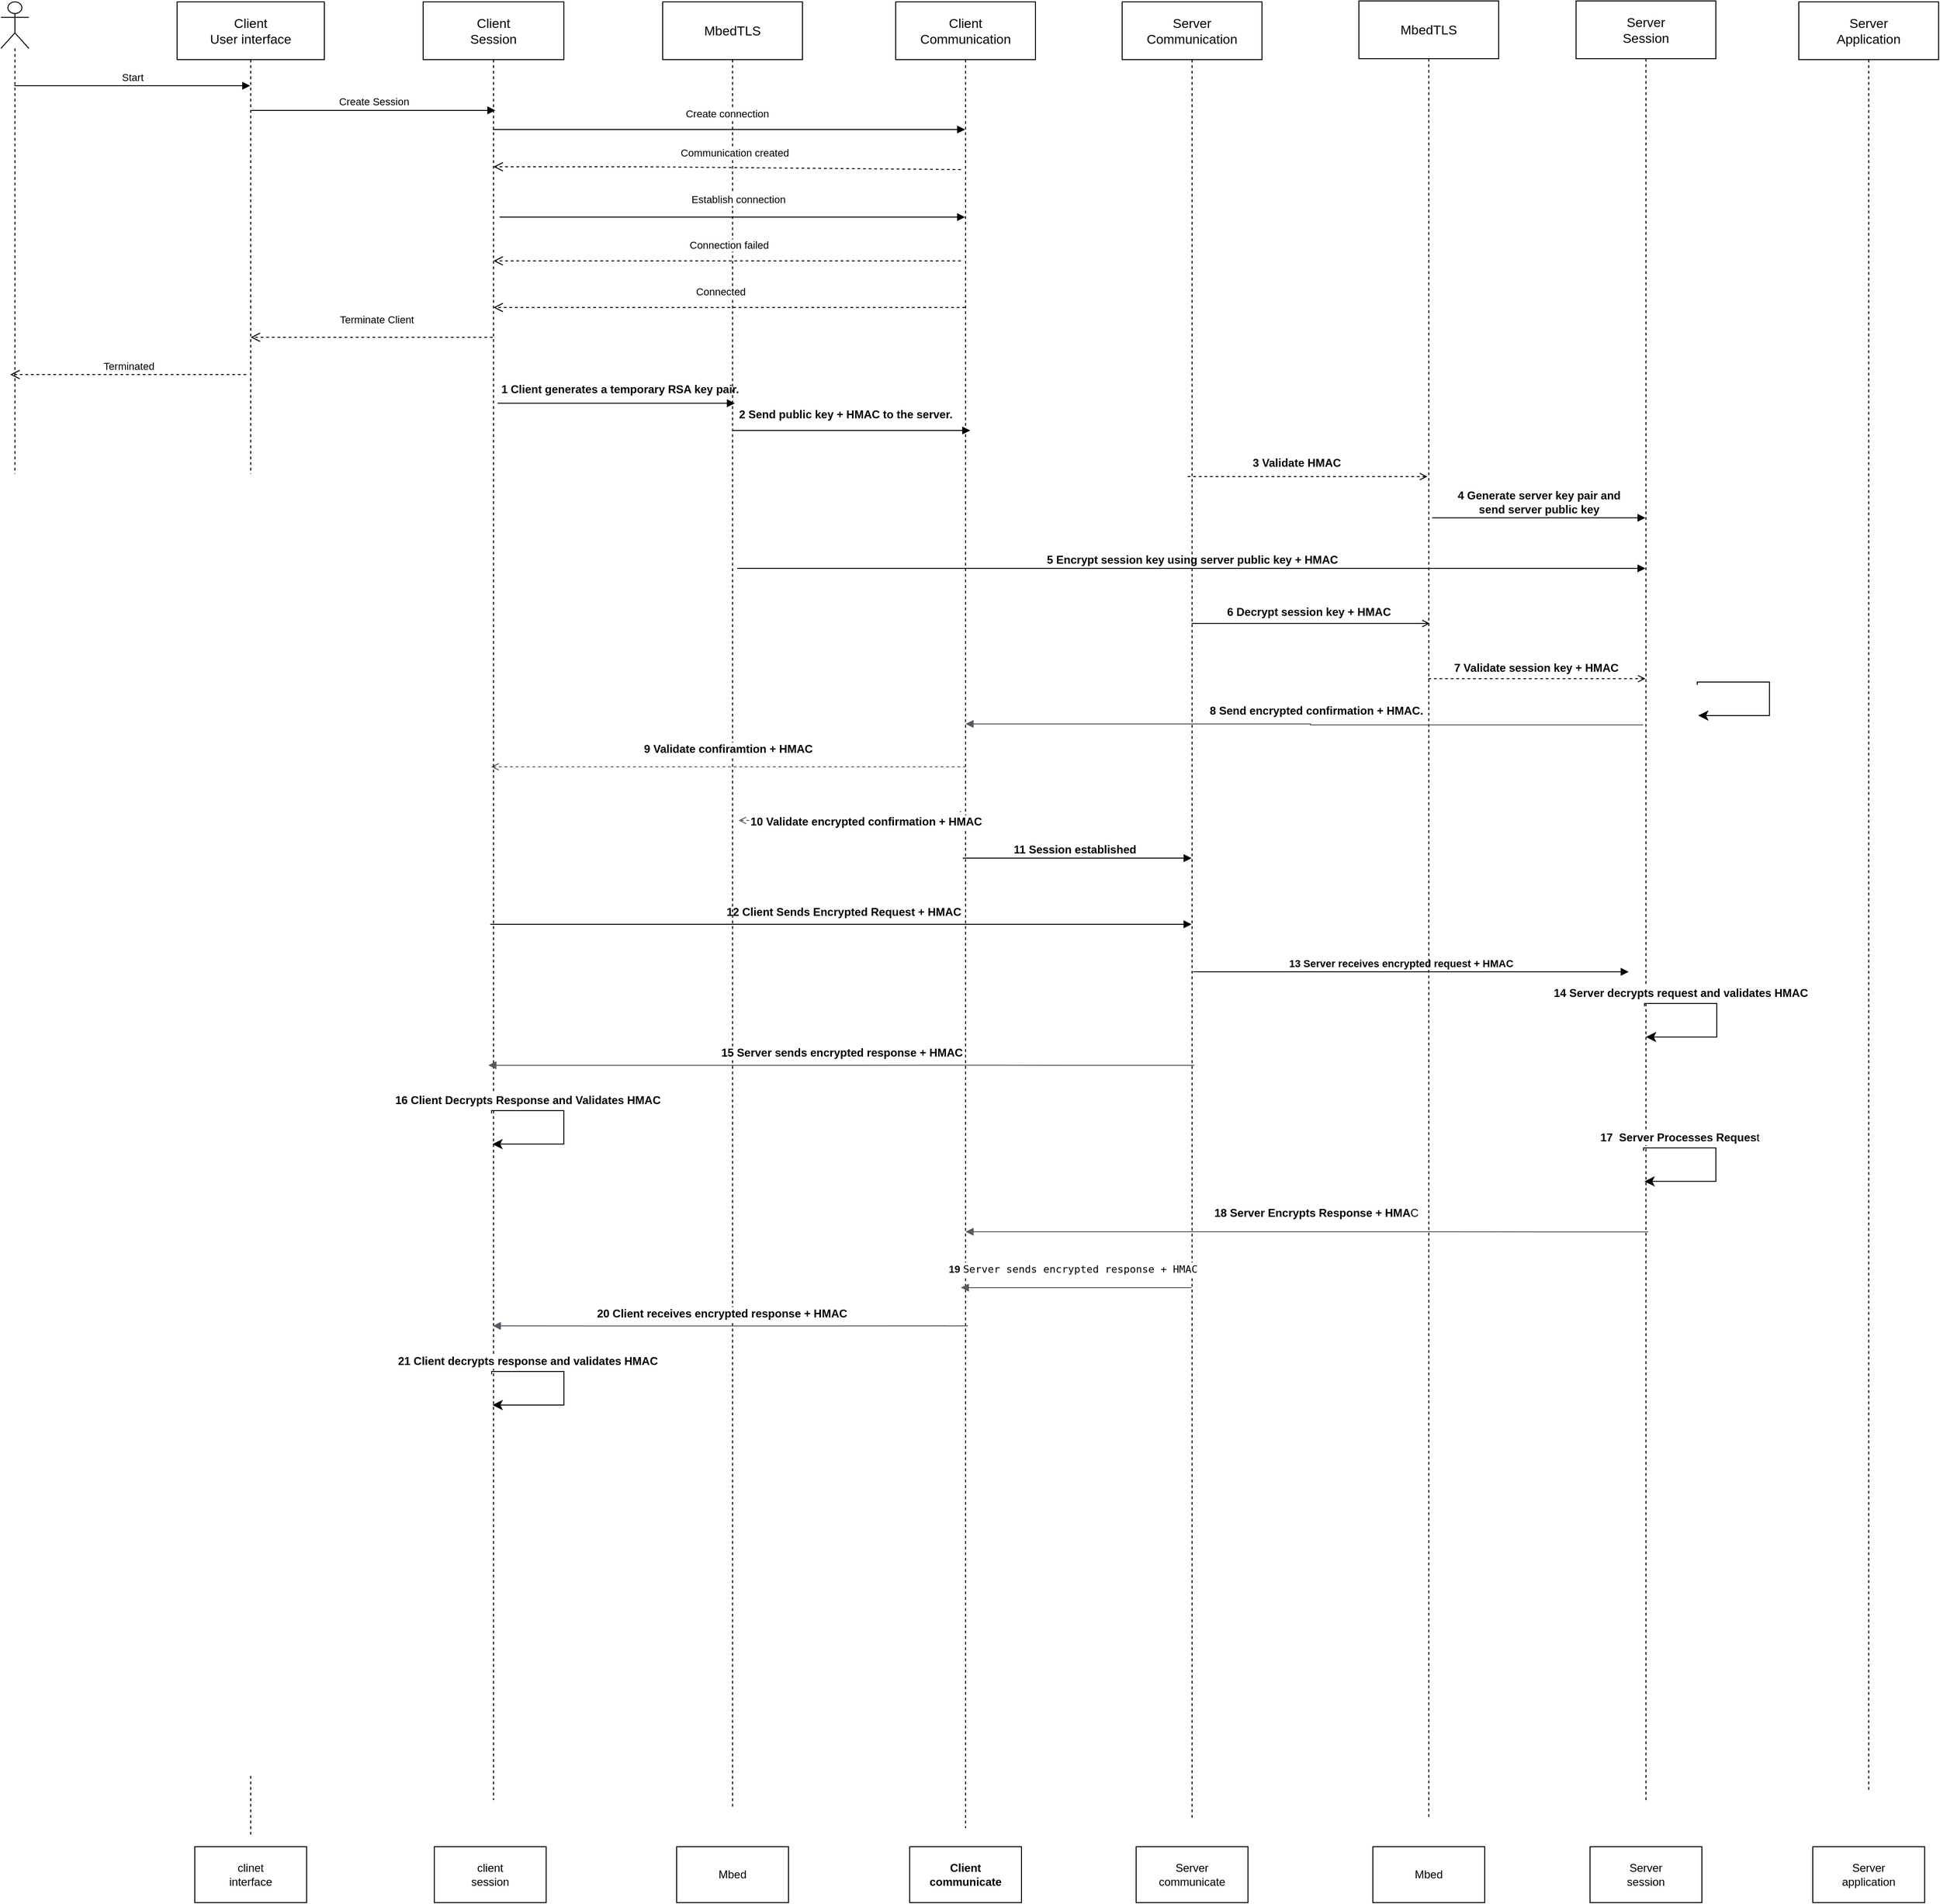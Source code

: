 <mxfile>
    <diagram id="hEeOqorTtUtQZ6ahrq-n" name="Page-1">
        <mxGraphModel dx="2404" dy="775" grid="1" gridSize="10" guides="1" tooltips="1" connect="1" arrows="1" fold="1" page="1" pageScale="1" pageWidth="850" pageHeight="1100" math="0" shadow="0">
            <root>
                <mxCell id="0"/>
                <mxCell id="1" parent="0"/>
                <mxCell id="34" value="&lt;span style=&quot;font-size: 14px;&quot;&gt;MbedTLS&lt;/span&gt;" style="shape=umlLifeline;perimeter=lifelinePerimeter;whiteSpace=wrap;html=1;container=1;collapsible=0;recursiveResize=0;outlineConnect=0;size=62;" parent="1" vertex="1">
                    <mxGeometry x="670" y="20" width="150" height="1940" as="geometry"/>
                </mxCell>
                <mxCell id="148" value="&lt;b&gt;9 Validate confiramtion + HMAC&lt;/b&gt;" style="edgeStyle=orthogonalEdgeStyle;html=1;endArrow=none;elbow=vertical;startArrow=open;startFill=0;strokeColor=#545B64;rounded=0;fontSize=12;dashed=1;" parent="34" target="35" edge="1">
                    <mxGeometry y="19" width="100" relative="1" as="geometry">
                        <mxPoint x="-184" y="821.004" as="sourcePoint"/>
                        <mxPoint x="273" y="821" as="targetPoint"/>
                        <mxPoint as="offset"/>
                        <Array as="points">
                            <mxPoint x="163" y="821"/>
                            <mxPoint x="163" y="821"/>
                        </Array>
                    </mxGeometry>
                </mxCell>
                <mxCell id="35" value="&lt;span style=&quot;font-size: 14px;&quot;&gt;Client&lt;br&gt;Communication&lt;br&gt;&lt;/span&gt;" style="shape=umlLifeline;perimeter=lifelinePerimeter;whiteSpace=wrap;html=1;container=1;collapsible=0;recursiveResize=0;outlineConnect=0;size=62;" parent="1" vertex="1">
                    <mxGeometry x="920" y="20" width="150" height="1960" as="geometry"/>
                </mxCell>
                <mxCell id="134" value="Establish connection" style="html=1;verticalAlign=bottom;endArrow=block;" parent="35" target="35" edge="1">
                    <mxGeometry x="0.025" y="10" width="80" relative="1" as="geometry">
                        <mxPoint x="-425" y="231" as="sourcePoint"/>
                        <mxPoint x="70" y="231" as="targetPoint"/>
                        <mxPoint as="offset"/>
                    </mxGeometry>
                </mxCell>
                <mxCell id="36" value="&lt;span style=&quot;font-size: 14px;&quot;&gt;Server&lt;br&gt;Communication&lt;br&gt;&lt;/span&gt;" style="shape=umlLifeline;perimeter=lifelinePerimeter;whiteSpace=wrap;html=1;container=1;collapsible=0;recursiveResize=0;outlineConnect=0;size=62;" parent="1" vertex="1">
                    <mxGeometry x="1163" y="20" width="150" height="1950" as="geometry"/>
                </mxCell>
                <mxCell id="166" value="13 Server receives encrypted request + HMAC" style="html=1;verticalAlign=bottom;labelBackgroundColor=none;endArrow=block;endFill=1;fontStyle=1;" parent="36" edge="1">
                    <mxGeometry x="-0.046" width="160" relative="1" as="geometry">
                        <mxPoint x="75.977" y="1041" as="sourcePoint"/>
                        <mxPoint x="543.5" y="1041" as="targetPoint"/>
                        <mxPoint as="offset"/>
                    </mxGeometry>
                </mxCell>
                <mxCell id="248" value="&lt;font style=&quot;font-size: 11px;&quot;&gt;&lt;b style=&quot;&quot;&gt;19&amp;nbsp;&lt;/b&gt;&lt;code style=&quot;&quot;&gt;Server sends encrypted response + HMAC&lt;/code&gt;&lt;/font&gt;" style="edgeStyle=orthogonalEdgeStyle;html=1;endArrow=none;elbow=vertical;startArrow=block;startFill=1;strokeColor=#545B64;rounded=0;fontSize=12;" parent="36" target="36" edge="1">
                    <mxGeometry x="-0.03" y="20" width="100" relative="1" as="geometry">
                        <mxPoint x="-172.996" y="1379.999" as="sourcePoint"/>
                        <mxPoint x="560.18" y="1380.049" as="targetPoint"/>
                        <mxPoint as="offset"/>
                        <Array as="points">
                            <mxPoint x="-23" y="1380"/>
                            <mxPoint x="-23" y="1380"/>
                        </Array>
                    </mxGeometry>
                </mxCell>
                <mxCell id="37" value="&lt;span style=&quot;font-size: 14px;&quot;&gt;MbedTLS&lt;br&gt;&lt;/span&gt;" style="shape=umlLifeline;perimeter=lifelinePerimeter;whiteSpace=wrap;html=1;container=1;collapsible=0;recursiveResize=0;outlineConnect=0;size=62;" parent="1" vertex="1">
                    <mxGeometry x="1417" y="19" width="150" height="1951" as="geometry"/>
                </mxCell>
                <mxCell id="247" value="&lt;b&gt;18&amp;nbsp;Server Encrypts Response + HMA&lt;/b&gt;C" style="edgeStyle=orthogonalEdgeStyle;html=1;endArrow=none;elbow=vertical;startArrow=block;startFill=1;strokeColor=#545B64;rounded=0;fontSize=12;" parent="37" source="35" edge="1">
                    <mxGeometry x="0.025" y="20" width="100" relative="1" as="geometry">
                        <mxPoint x="-407" y="1321" as="sourcePoint"/>
                        <mxPoint x="310.5" y="1321.109" as="targetPoint"/>
                        <mxPoint as="offset"/>
                        <Array as="points">
                            <mxPoint x="-197" y="1321"/>
                            <mxPoint x="-197" y="1321"/>
                        </Array>
                    </mxGeometry>
                </mxCell>
                <mxCell id="39" value="&lt;span style=&quot;font-size: 14px;&quot;&gt;Server&lt;br&gt;Application&lt;br&gt;&lt;/span&gt;" style="shape=umlLifeline;perimeter=lifelinePerimeter;whiteSpace=wrap;html=1;container=1;collapsible=0;recursiveResize=0;outlineConnect=0;size=62;" parent="1" vertex="1">
                    <mxGeometry x="1889" y="20" width="150" height="1920" as="geometry"/>
                </mxCell>
                <mxCell id="83" value="Communication created" style="html=1;verticalAlign=bottom;endArrow=open;dashed=1;endSize=8;" parent="1" target="33" edge="1">
                    <mxGeometry x="-0.028" y="-7" relative="1" as="geometry">
                        <mxPoint x="990" y="200" as="sourcePoint"/>
                        <mxPoint x="490.25" y="197" as="targetPoint"/>
                        <Array as="points">
                            <mxPoint x="650" y="197"/>
                        </Array>
                        <mxPoint as="offset"/>
                    </mxGeometry>
                </mxCell>
                <mxCell id="85" value="Connected" style="html=1;verticalAlign=bottom;endArrow=open;dashed=1;endSize=8;" parent="1" source="35" target="33" edge="1">
                    <mxGeometry x="0.037" y="-8" relative="1" as="geometry">
                        <mxPoint x="1207" y="348" as="sourcePoint"/>
                        <mxPoint x="486.75" y="348" as="targetPoint"/>
                        <Array as="points">
                            <mxPoint x="655.19" y="348"/>
                        </Array>
                        <mxPoint as="offset"/>
                    </mxGeometry>
                </mxCell>
                <mxCell id="96" value="" style="shape=umlLifeline;participant=umlActor;perimeter=lifelinePerimeter;whiteSpace=wrap;html=1;container=1;collapsible=0;recursiveResize=0;verticalAlign=top;spacingTop=36;outlineConnect=0;size=50;" parent="1" vertex="1">
                    <mxGeometry x="-40" y="20" width="30" height="1331" as="geometry"/>
                </mxCell>
                <mxCell id="101" value="&lt;font style=&quot;font-size: 12px;&quot;&gt;1 Client generates a temporary RSA key pair.&lt;/font&gt;" style="html=1;verticalAlign=bottom;labelBackgroundColor=none;endArrow=block;endFill=1;fontStyle=1;" parent="1" edge="1">
                    <mxGeometry x="0.029" y="6" width="160" relative="1" as="geometry">
                        <mxPoint x="492.824" y="450.789" as="sourcePoint"/>
                        <mxPoint x="747.5" y="450.789" as="targetPoint"/>
                        <mxPoint as="offset"/>
                    </mxGeometry>
                </mxCell>
                <mxCell id="128" value="" style="html=1;verticalAlign=bottom;labelBackgroundColor=none;endArrow=block;endFill=1;" parent="1" source="34" edge="1">
                    <mxGeometry width="160" relative="1" as="geometry">
                        <mxPoint x="810" y="479" as="sourcePoint"/>
                        <mxPoint x="1000" y="480" as="targetPoint"/>
                        <Array as="points"/>
                    </mxGeometry>
                </mxCell>
                <mxCell id="132" value="&lt;font style=&quot;font-size: 12px;&quot;&gt;&lt;b&gt;2 Send&amp;nbsp;public key + HMAC to the server.&lt;/b&gt;&lt;/font&gt;" style="text;whiteSpace=wrap;html=1;" parent="1" vertex="1">
                    <mxGeometry x="750" y="449" width="270" height="40" as="geometry"/>
                </mxCell>
                <mxCell id="81" value="Create connection" style="html=1;verticalAlign=bottom;endArrow=block;" parent="1" edge="1">
                    <mxGeometry x="-0.007" y="8" width="80" relative="1" as="geometry">
                        <mxPoint x="487.824" y="157" as="sourcePoint"/>
                        <mxPoint x="994.5" y="157" as="targetPoint"/>
                        <mxPoint as="offset"/>
                    </mxGeometry>
                </mxCell>
                <mxCell id="136" value="&lt;span style=&quot;font-size: 14px;&quot;&gt;Server&lt;br&gt;Session&lt;br&gt;&lt;/span&gt;" style="shape=umlLifeline;perimeter=lifelinePerimeter;whiteSpace=wrap;html=1;container=1;collapsible=0;recursiveResize=0;outlineConnect=0;size=62;" parent="1" vertex="1">
                    <mxGeometry x="1650" y="19" width="150" height="1931" as="geometry"/>
                </mxCell>
                <mxCell id="147" value="&lt;b&gt;8 Send encrypted confirmation + HMAC.&lt;/b&gt;" style="edgeStyle=orthogonalEdgeStyle;html=1;endArrow=none;elbow=vertical;startArrow=block;startFill=1;strokeColor=#545B64;rounded=0;fontSize=12;" parent="136" source="35" edge="1">
                    <mxGeometry x="0.039" y="15" width="100" relative="1" as="geometry">
                        <mxPoint x="-642" y="775.5" as="sourcePoint"/>
                        <mxPoint x="72" y="777" as="targetPoint"/>
                        <mxPoint x="-1" as="offset"/>
                        <Array as="points">
                            <mxPoint x="-285" y="776"/>
                        </Array>
                    </mxGeometry>
                </mxCell>
                <mxCell id="176" value="&lt;b&gt;14 Server decrypts request and validates HMAC&lt;/b&gt;" style="edgeStyle=segmentEdgeStyle;endArrow=classic;html=1;curved=0;rounded=0;endSize=8;startSize=8;fontSize=12;exitX=0.523;exitY=0.848;exitDx=0;exitDy=0;exitPerimeter=0;" parent="136" target="136" edge="1">
                    <mxGeometry x="-0.569" y="11" width="50" height="50" relative="1" as="geometry">
                        <mxPoint x="73.45" y="1079.036" as="sourcePoint"/>
                        <mxPoint x="71" y="1124.92" as="targetPoint"/>
                        <Array as="points">
                            <mxPoint x="74" y="1076"/>
                            <mxPoint x="151" y="1076"/>
                            <mxPoint x="151" y="1112"/>
                        </Array>
                        <mxPoint as="offset"/>
                    </mxGeometry>
                </mxCell>
                <mxCell id="242" value="&lt;b&gt;17&amp;nbsp; Server Processes Reques&lt;/b&gt;t" style="edgeStyle=segmentEdgeStyle;endArrow=classic;html=1;curved=0;rounded=0;endSize=8;startSize=8;fontSize=12;exitX=0.523;exitY=0.848;exitDx=0;exitDy=0;exitPerimeter=0;" parent="136" edge="1">
                    <mxGeometry x="-0.569" y="11" width="50" height="50" relative="1" as="geometry">
                        <mxPoint x="72.51" y="1233.976" as="sourcePoint"/>
                        <mxPoint x="73.384" y="1266.94" as="targetPoint"/>
                        <Array as="points">
                            <mxPoint x="73.06" y="1230.94"/>
                            <mxPoint x="150.06" y="1230.94"/>
                            <mxPoint x="150.06" y="1266.94"/>
                        </Array>
                        <mxPoint as="offset"/>
                    </mxGeometry>
                </mxCell>
                <mxCell id="138" value="&lt;b&gt;3 Validate HMAC&lt;/b&gt;" style="html=1;verticalAlign=bottom;labelBackgroundColor=none;endArrow=open;endFill=0;fontSize=12;dashed=1;" parent="1" edge="1">
                    <mxGeometry x="-0.092" y="7" width="160" relative="1" as="geometry">
                        <mxPoint x="1233.25" y="529.5" as="sourcePoint"/>
                        <mxPoint x="1490.5" y="529.5" as="targetPoint"/>
                        <mxPoint y="1" as="offset"/>
                    </mxGeometry>
                </mxCell>
                <mxCell id="141" value="&lt;b&gt;4 Generate server key pair and &lt;br&gt;send server public key&lt;/b&gt;" style="html=1;verticalAlign=bottom;labelBackgroundColor=none;endArrow=block;endFill=1;fontSize=12;exitX=0.524;exitY=0.632;exitDx=0;exitDy=0;exitPerimeter=0;" parent="1" target="136" edge="1">
                    <mxGeometry x="-0.004" width="160" relative="1" as="geometry">
                        <mxPoint x="1495.6" y="573.752" as="sourcePoint"/>
                        <mxPoint x="1706.5" y="573.752" as="targetPoint"/>
                        <mxPoint as="offset"/>
                    </mxGeometry>
                </mxCell>
                <mxCell id="142" value="&lt;b&gt;5 Encrypt session key using server public key + HMAC&lt;/b&gt;" style="html=1;verticalAlign=bottom;labelBackgroundColor=none;endArrow=block;endFill=1;fontSize=12;" parent="1" target="136" edge="1">
                    <mxGeometry width="160" relative="1" as="geometry">
                        <mxPoint x="750" y="628" as="sourcePoint"/>
                        <mxPoint x="1706.5" y="628" as="targetPoint"/>
                    </mxGeometry>
                </mxCell>
                <mxCell id="143" value="&lt;b&gt;&lt;font style=&quot;font-size: 12px;&quot;&gt;6 Decrypt session key + HMAC&lt;/font&gt;&lt;/b&gt;" style="html=1;verticalAlign=bottom;labelBackgroundColor=none;endArrow=open;endFill=0;entryX=0.507;entryY=0.796;entryDx=0;entryDy=0;entryPerimeter=0;" parent="1" edge="1">
                    <mxGeometry x="-0.022" y="3" width="160" relative="1" as="geometry">
                        <mxPoint x="1237.5" y="687.156" as="sourcePoint"/>
                        <mxPoint x="1493.05" y="687.156" as="targetPoint"/>
                        <mxPoint as="offset"/>
                    </mxGeometry>
                </mxCell>
                <mxCell id="144" value="&lt;font style=&quot;font-size: 12px;&quot;&gt;&lt;b&gt;7 Validate session key + HMAC&lt;/b&gt;&lt;/font&gt;" style="html=1;verticalAlign=bottom;labelBackgroundColor=none;endArrow=open;endFill=0;dashed=1;" parent="1" target="136" edge="1">
                    <mxGeometry x="-0.011" y="2" width="160" relative="1" as="geometry">
                        <mxPoint x="1491.5" y="746.42" as="sourcePoint"/>
                        <mxPoint x="1706.5" y="746.42" as="targetPoint"/>
                        <mxPoint as="offset"/>
                    </mxGeometry>
                </mxCell>
                <mxCell id="84" value="Connection failed" style="html=1;verticalAlign=bottom;endArrow=open;dashed=1;endSize=8;" parent="1" target="33" edge="1">
                    <mxGeometry x="-0.004" y="-8" relative="1" as="geometry">
                        <mxPoint x="990" y="298" as="sourcePoint"/>
                        <mxPoint x="510" y="300" as="targetPoint"/>
                        <Array as="points">
                            <mxPoint x="751.19" y="298"/>
                        </Array>
                        <mxPoint as="offset"/>
                    </mxGeometry>
                </mxCell>
                <mxCell id="159" value="&lt;b&gt;10 Validate encrypted confirmation + HMAC&lt;/b&gt;" style="edgeStyle=orthogonalEdgeStyle;html=1;endArrow=none;elbow=vertical;startArrow=open;startFill=0;strokeColor=#545B64;rounded=0;fontSize=12;dashed=1;" parent="1" edge="1">
                    <mxGeometry x="-0.044" y="16" width="100" relative="1" as="geometry">
                        <mxPoint x="751.5" y="898.5" as="sourcePoint"/>
                        <mxPoint x="989.5" y="888.5" as="targetPoint"/>
                        <mxPoint x="1" y="1" as="offset"/>
                        <Array as="points"/>
                    </mxGeometry>
                </mxCell>
                <mxCell id="162" value="&lt;font style=&quot;font-size: 12px;&quot;&gt;11 Session established&lt;/font&gt;" style="html=1;verticalAlign=bottom;labelBackgroundColor=none;endArrow=block;endFill=1;fontStyle=1;" parent="1" edge="1">
                    <mxGeometry x="-0.022" width="160" relative="1" as="geometry">
                        <mxPoint x="992" y="938.999" as="sourcePoint"/>
                        <mxPoint x="1237.5" y="938.999" as="targetPoint"/>
                        <mxPoint as="offset"/>
                    </mxGeometry>
                </mxCell>
                <mxCell id="163" value="&lt;font style=&quot;font-size: 12px;&quot;&gt;12 Client Sends Encrypted Request + HMAC&lt;/font&gt;" style="html=1;verticalAlign=bottom;labelBackgroundColor=none;endArrow=block;endFill=1;fontStyle=1;" parent="1" edge="1">
                    <mxGeometry x="0.006" y="4" width="160" relative="1" as="geometry">
                        <mxPoint x="485" y="1010" as="sourcePoint"/>
                        <mxPoint x="1237.5" y="1010" as="targetPoint"/>
                        <mxPoint as="offset"/>
                    </mxGeometry>
                </mxCell>
                <mxCell id="177" value="" style="text;strokeColor=none;fillColor=none;align=left;verticalAlign=middle;spacingTop=-1;spacingLeft=4;spacingRight=4;rotatable=0;labelPosition=right;points=[];portConstraint=eastwest;" parent="1" vertex="1">
                    <mxGeometry x="1780" y="80" width="20" height="14" as="geometry"/>
                </mxCell>
                <mxCell id="33" value="&lt;font style=&quot;font-size: 14px;&quot;&gt;Client&lt;br&gt;Session&lt;/font&gt;" style="shape=umlLifeline;perimeter=lifelinePerimeter;whiteSpace=wrap;html=1;container=1;collapsible=0;recursiveResize=0;outlineConnect=0;size=62;" parent="1" vertex="1">
                    <mxGeometry x="413" y="20" width="151" height="1930" as="geometry"/>
                </mxCell>
                <mxCell id="80" value="Create Session" style="html=1;verticalAlign=bottom;endArrow=block;" parent="33" source="32" edge="1">
                    <mxGeometry width="80" relative="1" as="geometry">
                        <mxPoint x="-117" y="116.478" as="sourcePoint"/>
                        <mxPoint x="77.5" y="116.478" as="targetPoint"/>
                    </mxGeometry>
                </mxCell>
                <mxCell id="170" value="&lt;b&gt;15 Server sends encrypted response + HMAC&lt;/b&gt;" style="edgeStyle=orthogonalEdgeStyle;html=1;endArrow=none;elbow=vertical;startArrow=block;startFill=1;strokeColor=#545B64;rounded=0;fontSize=12;" parent="33" edge="1">
                    <mxGeometry y="13" width="100" relative="1" as="geometry">
                        <mxPoint x="70" y="1141.344" as="sourcePoint"/>
                        <mxPoint x="827.5" y="1141.399" as="targetPoint"/>
                        <mxPoint as="offset"/>
                        <Array as="points">
                            <mxPoint x="600" y="1141.344"/>
                            <mxPoint x="600" y="1141.344"/>
                        </Array>
                    </mxGeometry>
                </mxCell>
                <mxCell id="90" value="Terminate Client" style="html=1;verticalAlign=bottom;endArrow=open;dashed=1;endSize=8;" parent="33" target="32" edge="1">
                    <mxGeometry x="-0.04" y="-10" relative="1" as="geometry">
                        <mxPoint x="74.68" y="359.999" as="sourcePoint"/>
                        <mxPoint x="-197.996" y="359.999" as="targetPoint"/>
                        <Array as="points"/>
                        <mxPoint as="offset"/>
                    </mxGeometry>
                </mxCell>
                <mxCell id="241" value="&lt;b&gt;16&amp;nbsp;Client Decrypts Response and Validates HMAC&lt;/b&gt;" style="edgeStyle=segmentEdgeStyle;endArrow=classic;html=1;curved=0;rounded=0;endSize=8;startSize=8;fontSize=12;exitX=0.523;exitY=0.848;exitDx=0;exitDy=0;exitPerimeter=0;" parent="33" edge="1">
                    <mxGeometry x="-0.569" y="11" width="50" height="50" relative="1" as="geometry">
                        <mxPoint x="73.39" y="1192.976" as="sourcePoint"/>
                        <mxPoint x="74.264" y="1225.94" as="targetPoint"/>
                        <Array as="points">
                            <mxPoint x="73.94" y="1189.94"/>
                            <mxPoint x="150.94" y="1189.94"/>
                            <mxPoint x="150.94" y="1225.94"/>
                        </Array>
                        <mxPoint as="offset"/>
                    </mxGeometry>
                </mxCell>
                <mxCell id="250" value="&lt;b&gt;21&amp;nbsp;Client decrypts response and validates HMAC&lt;/b&gt;" style="edgeStyle=segmentEdgeStyle;endArrow=classic;html=1;curved=0;rounded=0;endSize=8;startSize=8;fontSize=12;exitX=0.523;exitY=0.848;exitDx=0;exitDy=0;exitPerimeter=0;" parent="33" edge="1">
                    <mxGeometry x="-0.569" y="11" width="50" height="50" relative="1" as="geometry">
                        <mxPoint x="73.51" y="1473.036" as="sourcePoint"/>
                        <mxPoint x="74.384" y="1506" as="targetPoint"/>
                        <Array as="points">
                            <mxPoint x="74.06" y="1470"/>
                            <mxPoint x="151.06" y="1470"/>
                            <mxPoint x="151.06" y="1506"/>
                        </Array>
                        <mxPoint as="offset"/>
                    </mxGeometry>
                </mxCell>
                <mxCell id="32" value="&lt;font style=&quot;font-size: 14px;&quot;&gt;Client&lt;br&gt;User interface&lt;br&gt;&lt;/font&gt;" style="shape=umlLifeline;perimeter=lifelinePerimeter;whiteSpace=wrap;html=1;container=1;collapsible=0;recursiveResize=0;outlineConnect=0;size=62;" parent="1" vertex="1">
                    <mxGeometry x="149" y="20" width="158" height="1970" as="geometry"/>
                </mxCell>
                <mxCell id="77" value="Start" style="html=1;verticalAlign=bottom;endArrow=block;" parent="32" edge="1">
                    <mxGeometry width="80" relative="1" as="geometry">
                        <mxPoint x="-174.676" y="90.0" as="sourcePoint"/>
                        <mxPoint x="78.5" y="90.0" as="targetPoint"/>
                    </mxGeometry>
                </mxCell>
                <mxCell id="92" value="Terminated" style="html=1;verticalAlign=bottom;endArrow=open;dashed=1;endSize=8;" parent="32" edge="1">
                    <mxGeometry relative="1" as="geometry">
                        <mxPoint x="74.18" y="400" as="sourcePoint"/>
                        <mxPoint x="-178.996" y="400" as="targetPoint"/>
                        <Array as="points"/>
                    </mxGeometry>
                </mxCell>
                <mxCell id="249" value="&lt;b&gt;&lt;font style=&quot;font-size: 12px;&quot;&gt;20&amp;nbsp;Client receives encrypted response + HMAC&amp;nbsp;&lt;/font&gt;&lt;/b&gt;" style="edgeStyle=orthogonalEdgeStyle;html=1;endArrow=none;elbow=vertical;startArrow=block;startFill=1;strokeColor=#545B64;rounded=0;fontSize=12;" parent="1" edge="1">
                    <mxGeometry x="-0.03" y="13" width="100" relative="1" as="geometry">
                        <mxPoint x="487.824" y="1441.059" as="sourcePoint"/>
                        <mxPoint x="997.5" y="1441.059" as="targetPoint"/>
                        <mxPoint as="offset"/>
                        <Array as="points">
                            <mxPoint x="640" y="1441"/>
                            <mxPoint x="640" y="1441"/>
                        </Array>
                    </mxGeometry>
                </mxCell>
                <mxCell id="239" value="Server&lt;br&gt;session" style="rounded=0;whiteSpace=wrap;html=1;" parent="1" vertex="1">
                    <mxGeometry x="1665" y="2000" width="120" height="60" as="geometry"/>
                </mxCell>
                <mxCell id="235" value="Server&lt;br&gt;application&lt;br&gt;" style="rounded=0;whiteSpace=wrap;html=1;" parent="1" vertex="1">
                    <mxGeometry x="1904" y="2000" width="120" height="60" as="geometry"/>
                </mxCell>
                <mxCell id="238" value="Mbed" style="rounded=0;whiteSpace=wrap;html=1;" parent="1" vertex="1">
                    <mxGeometry x="1432" y="2000" width="120" height="60" as="geometry"/>
                </mxCell>
                <mxCell id="236" value="Server&lt;br&gt;communicate" style="rounded=0;whiteSpace=wrap;html=1;" parent="1" vertex="1">
                    <mxGeometry x="1178" y="2000" width="120" height="60" as="geometry"/>
                </mxCell>
                <mxCell id="237" value="Client&lt;br&gt;communicate" style="rounded=0;whiteSpace=wrap;html=1;fontStyle=1" parent="1" vertex="1">
                    <mxGeometry x="935" y="2000" width="120" height="60" as="geometry"/>
                </mxCell>
                <mxCell id="197" value="Mbed" style="rounded=0;whiteSpace=wrap;html=1;" parent="1" vertex="1">
                    <mxGeometry x="685" y="2000" width="120" height="60" as="geometry"/>
                </mxCell>
                <mxCell id="196" value="client&lt;br&gt;session" style="rounded=0;whiteSpace=wrap;html=1;" parent="1" vertex="1">
                    <mxGeometry x="425" y="2000" width="120" height="60" as="geometry"/>
                </mxCell>
                <mxCell id="198" value="clinet&lt;br&gt;interface" style="rounded=0;whiteSpace=wrap;html=1;" parent="1" vertex="1">
                    <mxGeometry x="168" y="2000" width="120" height="60" as="geometry"/>
                </mxCell>
                <mxCell id="251" value="" style="edgeStyle=segmentEdgeStyle;endArrow=classic;html=1;curved=0;rounded=0;endSize=8;startSize=8;fontSize=12;exitX=0.523;exitY=0.848;exitDx=0;exitDy=0;exitPerimeter=0;" parent="1" edge="1">
                    <mxGeometry x="-0.569" y="11" width="50" height="50" relative="1" as="geometry">
                        <mxPoint x="1780.0" y="753.036" as="sourcePoint"/>
                        <mxPoint x="1781.05" y="786" as="targetPoint"/>
                        <Array as="points">
                            <mxPoint x="1780.55" y="750"/>
                            <mxPoint x="1857.55" y="750"/>
                            <mxPoint x="1857.55" y="786"/>
                        </Array>
                        <mxPoint as="offset"/>
                    </mxGeometry>
                </mxCell>
            </root>
        </mxGraphModel>
    </diagram>
</mxfile>